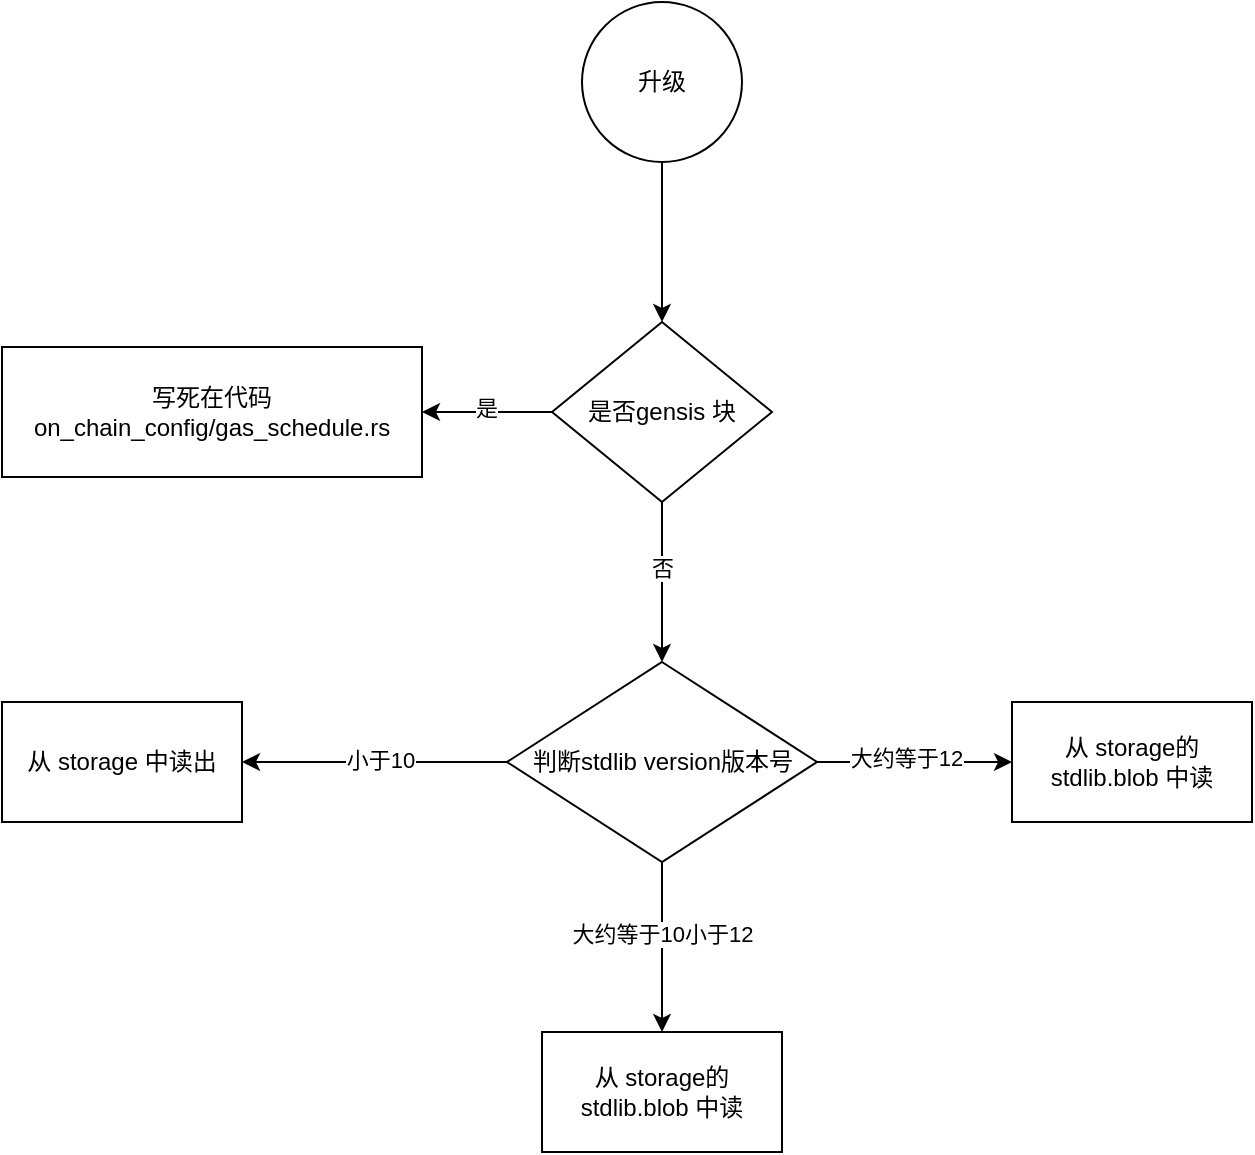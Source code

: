 <mxfile version="21.1.2" type="device">
  <diagram name="第 1 页" id="vk8Yd_evJkKHrald-KEF">
    <mxGraphModel dx="1180" dy="863" grid="1" gridSize="10" guides="1" tooltips="1" connect="1" arrows="1" fold="1" page="1" pageScale="1" pageWidth="827" pageHeight="1169" math="0" shadow="0">
      <root>
        <mxCell id="0" />
        <mxCell id="1" parent="0" />
        <mxCell id="89qmbddOJPijke5XTXkt-5" value="" style="edgeStyle=orthogonalEdgeStyle;rounded=0;orthogonalLoop=1;jettySize=auto;html=1;" edge="1" parent="1" source="89qmbddOJPijke5XTXkt-3" target="89qmbddOJPijke5XTXkt-4">
          <mxGeometry relative="1" as="geometry" />
        </mxCell>
        <mxCell id="89qmbddOJPijke5XTXkt-3" value="升级" style="ellipse;whiteSpace=wrap;html=1;aspect=fixed;" vertex="1" parent="1">
          <mxGeometry x="360" y="170" width="80" height="80" as="geometry" />
        </mxCell>
        <mxCell id="89qmbddOJPijke5XTXkt-7" value="" style="edgeStyle=orthogonalEdgeStyle;rounded=0;orthogonalLoop=1;jettySize=auto;html=1;" edge="1" parent="1" source="89qmbddOJPijke5XTXkt-4" target="89qmbddOJPijke5XTXkt-6">
          <mxGeometry relative="1" as="geometry" />
        </mxCell>
        <mxCell id="89qmbddOJPijke5XTXkt-19" value="是" style="edgeLabel;html=1;align=center;verticalAlign=middle;resizable=0;points=[];" vertex="1" connectable="0" parent="89qmbddOJPijke5XTXkt-7">
          <mxGeometry x="0.015" y="-2" relative="1" as="geometry">
            <mxPoint as="offset" />
          </mxGeometry>
        </mxCell>
        <mxCell id="89qmbddOJPijke5XTXkt-9" value="" style="edgeStyle=orthogonalEdgeStyle;rounded=0;orthogonalLoop=1;jettySize=auto;html=1;" edge="1" parent="1" source="89qmbddOJPijke5XTXkt-4" target="89qmbddOJPijke5XTXkt-8">
          <mxGeometry relative="1" as="geometry" />
        </mxCell>
        <mxCell id="89qmbddOJPijke5XTXkt-20" value="否" style="edgeLabel;html=1;align=center;verticalAlign=middle;resizable=0;points=[];" vertex="1" connectable="0" parent="89qmbddOJPijke5XTXkt-9">
          <mxGeometry x="-0.175" relative="1" as="geometry">
            <mxPoint as="offset" />
          </mxGeometry>
        </mxCell>
        <mxCell id="89qmbddOJPijke5XTXkt-4" value="是否gensis 块" style="rhombus;whiteSpace=wrap;html=1;" vertex="1" parent="1">
          <mxGeometry x="345" y="330" width="110" height="90" as="geometry" />
        </mxCell>
        <mxCell id="89qmbddOJPijke5XTXkt-6" value="写死在代码&lt;br&gt;on_chain_config/gas_schedule.rs" style="whiteSpace=wrap;html=1;" vertex="1" parent="1">
          <mxGeometry x="70" y="342.5" width="210" height="65" as="geometry" />
        </mxCell>
        <mxCell id="89qmbddOJPijke5XTXkt-11" value="" style="edgeStyle=orthogonalEdgeStyle;rounded=0;orthogonalLoop=1;jettySize=auto;html=1;" edge="1" parent="1" source="89qmbddOJPijke5XTXkt-8" target="89qmbddOJPijke5XTXkt-10">
          <mxGeometry relative="1" as="geometry" />
        </mxCell>
        <mxCell id="89qmbddOJPijke5XTXkt-12" value="小于10" style="edgeLabel;html=1;align=center;verticalAlign=middle;resizable=0;points=[];" vertex="1" connectable="0" parent="89qmbddOJPijke5XTXkt-11">
          <mxGeometry x="-0.04" y="-1" relative="1" as="geometry">
            <mxPoint as="offset" />
          </mxGeometry>
        </mxCell>
        <mxCell id="89qmbddOJPijke5XTXkt-14" value="" style="edgeStyle=orthogonalEdgeStyle;rounded=0;orthogonalLoop=1;jettySize=auto;html=1;" edge="1" parent="1" source="89qmbddOJPijke5XTXkt-8" target="89qmbddOJPijke5XTXkt-13">
          <mxGeometry relative="1" as="geometry" />
        </mxCell>
        <mxCell id="89qmbddOJPijke5XTXkt-15" value="大约等于10小于12" style="edgeLabel;html=1;align=center;verticalAlign=middle;resizable=0;points=[];" vertex="1" connectable="0" parent="89qmbddOJPijke5XTXkt-14">
          <mxGeometry x="-0.19" relative="1" as="geometry">
            <mxPoint y="1" as="offset" />
          </mxGeometry>
        </mxCell>
        <mxCell id="89qmbddOJPijke5XTXkt-17" value="" style="edgeStyle=orthogonalEdgeStyle;rounded=0;orthogonalLoop=1;jettySize=auto;html=1;" edge="1" parent="1" source="89qmbddOJPijke5XTXkt-8" target="89qmbddOJPijke5XTXkt-16">
          <mxGeometry relative="1" as="geometry" />
        </mxCell>
        <mxCell id="89qmbddOJPijke5XTXkt-18" value="大约等于12" style="edgeLabel;html=1;align=center;verticalAlign=middle;resizable=0;points=[];" vertex="1" connectable="0" parent="89qmbddOJPijke5XTXkt-17">
          <mxGeometry x="-0.108" y="2" relative="1" as="geometry">
            <mxPoint x="1" as="offset" />
          </mxGeometry>
        </mxCell>
        <mxCell id="89qmbddOJPijke5XTXkt-8" value="判断stdlib version版本号" style="rhombus;whiteSpace=wrap;html=1;" vertex="1" parent="1">
          <mxGeometry x="322.5" y="500" width="155" height="100" as="geometry" />
        </mxCell>
        <mxCell id="89qmbddOJPijke5XTXkt-10" value="从 storage 中读出" style="whiteSpace=wrap;html=1;" vertex="1" parent="1">
          <mxGeometry x="70" y="520" width="120" height="60" as="geometry" />
        </mxCell>
        <mxCell id="89qmbddOJPijke5XTXkt-13" value="从 storage的stdlib.blob 中读" style="whiteSpace=wrap;html=1;" vertex="1" parent="1">
          <mxGeometry x="340" y="685" width="120" height="60" as="geometry" />
        </mxCell>
        <mxCell id="89qmbddOJPijke5XTXkt-16" value="从 storage的stdlib.blob 中读" style="whiteSpace=wrap;html=1;" vertex="1" parent="1">
          <mxGeometry x="575" y="520" width="120" height="60" as="geometry" />
        </mxCell>
      </root>
    </mxGraphModel>
  </diagram>
</mxfile>
